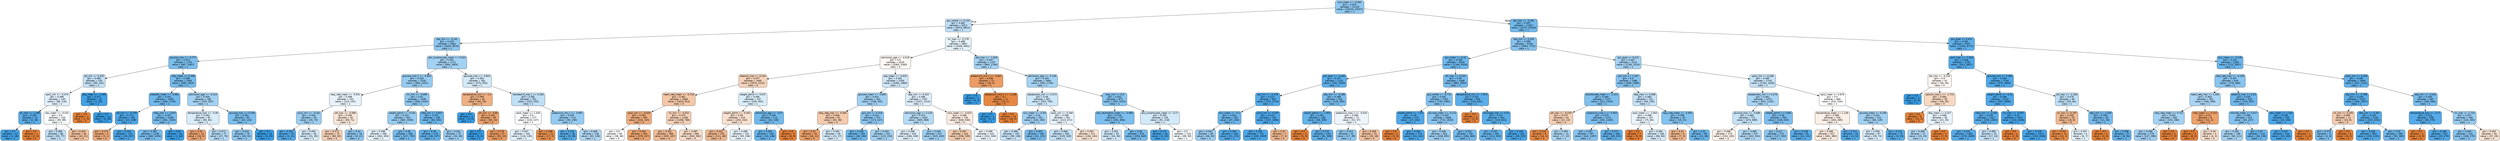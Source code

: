 digraph Tree {
node [shape=box, style="filled, rounded", color="black", fontname="helvetica"] ;
edge [fontname="helvetica"] ;
0 [label="bun_mean <= -0.394\ngini = 0.423\nsamples = 21130\nvalue = [10153, 23337]\nclass = 1", fillcolor="#8fc8f0"] ;
1 [label="gcs_verbal <= 0.155\ngini = 0.482\nsamples = 9313\nvalue = [5974, 8811]\nclass = 1", fillcolor="#bfdff7"] ;
0 -> 1 [labeldistance=2.5, labelangle=45, headlabel="True"] ;
2 [label="sbp_min <= -0.141\ngini = 0.419\nsamples = 3461\nvalue = [1646, 3870]\nclass = 1", fillcolor="#8dc7f0"] ;
1 -> 2 ;
3 [label="glucose_max <= -0.777\ngini = 0.374\nsamples = 1750\nvalue = [687, 2067]\nclass = 1", fillcolor="#7bbeee"] ;
2 -> 3 ;
4 [label="ptt_min <= 0.435\ngini = 0.484\nsamples = 155\nvalue = [99, 142]\nclass = 1", fillcolor="#c3e1f7"] ;
3 -> 4 ;
5 [label="spo2_min <= -0.475\ngini = 0.496\nsamples = 140\nvalue = [98, 116]\nclass = 1", fillcolor="#e0f0fb"] ;
4 -> 5 ;
6 [label="ph_max <= 1.398\ngini = 0.245\nsamples = 14\nvalue = [3, 18]\nclass = 1", fillcolor="#5aade9"] ;
5 -> 6 ;
7 [label="gini = 0.1\nsamples = 13\nvalue = [1, 18]\nclass = 1", fillcolor="#44a2e6"] ;
6 -> 7 ;
8 [label="gini = 0.0\nsamples = 1\nvalue = [2, 0]\nclass = 0", fillcolor="#e58139"] ;
6 -> 8 ;
9 [label="wbc_mean <= -0.031\ngini = 0.5\nsamples = 126\nvalue = [95, 98]\nclass = 1", fillcolor="#f9fcfe"] ;
5 -> 9 ;
10 [label="gini = 0.483\nsamples = 86\nvalue = [53, 77]\nclass = 1", fillcolor="#c1e0f7"] ;
9 -> 10 ;
11 [label="gini = 0.444\nsamples = 40\nvalue = [42, 21]\nclass = 0", fillcolor="#f2c09c"] ;
9 -> 11 ;
12 [label="dbp_mean <= -1.395\ngini = 0.071\nsamples = 15\nvalue = [1, 26]\nclass = 1", fillcolor="#41a1e6"] ;
4 -> 12 ;
13 [label="gini = 0.0\nsamples = 1\nvalue = [1, 0]\nclass = 0", fillcolor="#e58139"] ;
12 -> 13 ;
14 [label="gini = 0.0\nsamples = 14\nvalue = [0, 26]\nclass = 1", fillcolor="#399de5"] ;
12 -> 14 ;
15 [label="mbp_mean <= 0.398\ngini = 0.358\nsamples = 1595\nvalue = [588, 1925]\nclass = 1", fillcolor="#75bbed"] ;
3 -> 15 ;
16 [label="platelets_mean <= -0.981\ngini = 0.341\nsamples = 1409\nvalue = [483, 1728]\nclass = 1", fillcolor="#70b8ec"] ;
15 -> 16 ;
17 [label="ptt_min <= -0.709\ngini = 0.173\nsamples = 140\nvalue = [22, 208]\nclass = 1", fillcolor="#4ea7e8"] ;
16 -> 17 ;
18 [label="gini = 0.375\nsamples = 3\nvalue = [3, 1]\nclass = 0", fillcolor="#eeab7b"] ;
17 -> 18 ;
19 [label="gini = 0.154\nsamples = 137\nvalue = [19, 207]\nclass = 1", fillcolor="#4ba6e7"] ;
17 -> 19 ;
20 [label="mbp_max <= 1.943\ngini = 0.357\nsamples = 1269\nvalue = [461, 1520]\nclass = 1", fillcolor="#75bbed"] ;
16 -> 20 ;
21 [label="gini = 0.365\nsamples = 1228\nvalue = [460, 1456]\nclass = 1", fillcolor="#78bced"] ;
20 -> 21 ;
22 [label="gini = 0.03\nsamples = 41\nvalue = [1, 64]\nclass = 1", fillcolor="#3c9fe5"] ;
20 -> 22 ;
23 [label="admission_age <= -0.314\ngini = 0.454\nsamples = 186\nvalue = [105, 197]\nclass = 1", fillcolor="#a3d1f3"] ;
15 -> 23 ;
24 [label="temperature_max <= -0.46\ngini = 0.494\nsamples = 92\nvalue = [65, 81]\nclass = 1", fillcolor="#d8ecfa"] ;
23 -> 24 ;
25 [label="gini = 0.34\nsamples = 15\nvalue = [18, 5]\nclass = 0", fillcolor="#eca470"] ;
24 -> 25 ;
26 [label="gini = 0.472\nsamples = 77\nvalue = [47, 76]\nclass = 1", fillcolor="#b3daf5"] ;
24 -> 26 ;
27 [label="glucose_max <= 0.546\ngini = 0.381\nsamples = 94\nvalue = [40, 116]\nclass = 1", fillcolor="#7dbfee"] ;
23 -> 27 ;
28 [label="gini = 0.424\nsamples = 79\nvalue = [40, 91]\nclass = 1", fillcolor="#90c8f0"] ;
27 -> 28 ;
29 [label="gini = 0.0\nsamples = 15\nvalue = [0, 25]\nclass = 1", fillcolor="#399de5"] ;
27 -> 29 ;
30 [label="abs_lymphocytes_mean <= 0.024\ngini = 0.453\nsamples = 1711\nvalue = [959, 1803]\nclass = 1", fillcolor="#a2d1f3"] ;
2 -> 30 ;
31 [label="glucose_max.2 <= -0.643\ngini = 0.435\nsamples = 1320\nvalue = [684, 1451]\nclass = 1", fillcolor="#96cbf1"] ;
30 -> 31 ;
32 [label="resp_rate_mean <= -0.501\ngini = 0.498\nsamples = 152\nvalue = [124, 141]\nclass = 1", fillcolor="#e7f3fc"] ;
31 -> 32 ;
33 [label="pco2_min <= -0.261\ngini = 0.444\nsamples = 59\nvalue = [35, 70]\nclass = 1", fillcolor="#9ccef2"] ;
32 -> 33 ;
34 [label="gini = 0.202\nsamples = 19\nvalue = [4, 31]\nclass = 1", fillcolor="#53aae8"] ;
33 -> 34 ;
35 [label="gini = 0.493\nsamples = 40\nvalue = [31, 39]\nclass = 1", fillcolor="#d6ebfa"] ;
33 -> 35 ;
36 [label="ptt_max <= -0.089\ngini = 0.494\nsamples = 93\nvalue = [89, 71]\nclass = 0", fillcolor="#fae6d7"] ;
32 -> 36 ;
37 [label="gini = 0.473\nsamples = 75\nvalue = [80, 50]\nclass = 0", fillcolor="#f5d0b5"] ;
36 -> 37 ;
38 [label="gini = 0.42\nsamples = 18\nvalue = [9, 21]\nclass = 1", fillcolor="#8ec7f0"] ;
36 -> 38 ;
39 [label="inr_min <= -0.099\ngini = 0.42\nsamples = 1168\nvalue = [560, 1310]\nclass = 1", fillcolor="#8ec7f0"] ;
31 -> 39 ;
40 [label="weight_admit <= -0.331\ngini = 0.437\nsamples = 932\nvalue = [480, 1008]\nclass = 1", fillcolor="#97ccf1"] ;
39 -> 40 ;
41 [label="gini = 0.498\nsamples = 366\nvalue = [263, 303]\nclass = 1", fillcolor="#e5f2fc"] ;
40 -> 41 ;
42 [label="gini = 0.36\nsamples = 566\nvalue = [217, 705]\nclass = 1", fillcolor="#76bbed"] ;
40 -> 42 ;
43 [label="mbp_min <= 0.837\ngini = 0.331\nsamples = 236\nvalue = [80, 302]\nclass = 1", fillcolor="#6db7ec"] ;
39 -> 43 ;
44 [label="gini = 0.28\nsamples = 179\nvalue = [48, 237]\nclass = 1", fillcolor="#61b1ea"] ;
43 -> 44 ;
45 [label="gini = 0.442\nsamples = 57\nvalue = [32, 65]\nclass = 1", fillcolor="#9acdf2"] ;
43 -> 45 ;
46 [label="glucose_max <= -0.843\ngini = 0.492\nsamples = 391\nvalue = [275, 352]\nclass = 1", fillcolor="#d4eaf9"] ;
30 -> 46 ;
47 [label="temperature_min <= -1.4\ngini = 0.399\nsamples = 40\nvalue = [50, 19]\nclass = 0", fillcolor="#efb184"] ;
46 -> 47 ;
48 [label="gini = 0.0\nsamples = 2\nvalue = [0, 5]\nclass = 1", fillcolor="#399de5"] ;
47 -> 48 ;
49 [label="ph_min <= -0.86\ngini = 0.342\nsamples = 38\nvalue = [50, 14]\nclass = 0", fillcolor="#eca470"] ;
47 -> 49 ;
50 [label="gini = 0.0\nsamples = 1\nvalue = [0, 4]\nclass = 1", fillcolor="#399de5"] ;
49 -> 50 ;
51 [label="gini = 0.278\nsamples = 37\nvalue = [50, 10]\nclass = 0", fillcolor="#ea9a61"] ;
49 -> 51 ;
52 [label="hematocrit_max.1 <= 0.283\ngini = 0.481\nsamples = 351\nvalue = [225, 333]\nclass = 1", fillcolor="#bfdff7"] ;
46 -> 52 ;
53 [label="spo2_mean <= 1.203\ngini = 0.5\nsamples = 177\nvalue = [133, 137]\nclass = 1", fillcolor="#f9fcfe"] ;
52 -> 53 ;
54 [label="gini = 0.497\nsamples = 165\nvalue = [116, 135]\nclass = 1", fillcolor="#e3f1fb"] ;
53 -> 54 ;
55 [label="gini = 0.188\nsamples = 12\nvalue = [17, 2]\nclass = 0", fillcolor="#e89050"] ;
53 -> 55 ;
56 [label="potassium_min.1 <= -0.997\ngini = 0.435\nsamples = 174\nvalue = [92, 196]\nclass = 1", fillcolor="#96cbf1"] ;
52 -> 56 ;
57 [label="gini = 0.233\nsamples = 36\nvalue = [9, 58]\nclass = 1", fillcolor="#58ace9"] ;
56 -> 57 ;
58 [label="gini = 0.469\nsamples = 138\nvalue = [83, 138]\nclass = 1", fillcolor="#b0d8f5"] ;
56 -> 58 ;
59 [label="inr_max <= -0.178\ngini = 0.498\nsamples = 5852\nvalue = [4328, 4941]\nclass = 1", fillcolor="#e6f3fc"] ;
1 -> 59 ;
60 [label="admission_age <= -0.518\ngini = 0.5\nsamples = 4145\nvalue = [3365, 3183]\nclass = 0", fillcolor="#fef8f4"] ;
59 -> 60 ;
61 [label="totalco2_max <= 0.244\ngini = 0.477\nsamples = 1945\nvalue = [1870, 1215]\nclass = 0", fillcolor="#f6d3ba"] ;
60 -> 61 ;
62 [label="heart_rate_mean <= -0.724\ngini = 0.461\nsamples = 1608\nvalue = [1624, 913]\nclass = 0", fillcolor="#f4c8a8"] ;
61 -> 62 ;
63 [label="spo2_min <= -0.029\ngini = 0.383\nsamples = 360\nvalue = [416, 145]\nclass = 0", fillcolor="#eead7e"] ;
62 -> 63 ;
64 [label="gini = 0.5\nsamples = 56\nvalue = [38, 38]\nclass = 0", fillcolor="#ffffff"] ;
63 -> 64 ;
65 [label="gini = 0.344\nsamples = 304\nvalue = [378, 107]\nclass = 0", fillcolor="#eca571"] ;
63 -> 65 ;
66 [label="inr_min <= -0.533\ngini = 0.475\nsamples = 1248\nvalue = [1208, 768]\nclass = 0", fillcolor="#f6d1b7"] ;
62 -> 66 ;
67 [label="gini = 0.432\nsamples = 366\nvalue = [405, 187]\nclass = 0", fillcolor="#f1bb94"] ;
66 -> 67 ;
68 [label="gini = 0.487\nsamples = 882\nvalue = [803, 581]\nclass = 0", fillcolor="#f8dcc8"] ;
66 -> 68 ;
69 [label="weight_admit <= 0.537\ngini = 0.495\nsamples = 337\nvalue = [246, 302]\nclass = 1", fillcolor="#daedfa"] ;
61 -> 69 ;
70 [label="weight_admit <= -0.403\ngini = 0.49\nsamples = 224\nvalue = [204, 154]\nclass = 0", fillcolor="#f9e0ce"] ;
69 -> 70 ;
71 [label="gini = 0.422\nsamples = 101\nvalue = [111, 48]\nclass = 0", fillcolor="#f0b78f"] ;
70 -> 71 ;
72 [label="gini = 0.498\nsamples = 123\nvalue = [93, 106]\nclass = 1", fillcolor="#e7f3fc"] ;
70 -> 72 ;
73 [label="admission_age <= -0.57\ngini = 0.344\nsamples = 113\nvalue = [42, 148]\nclass = 1", fillcolor="#71b9ec"] ;
69 -> 73 ;
74 [label="gini = 0.304\nsamples = 108\nvalue = [34, 148]\nclass = 1", fillcolor="#66b4eb"] ;
73 -> 74 ;
75 [label="gini = 0.0\nsamples = 5\nvalue = [8, 0]\nclass = 0", fillcolor="#e58139"] ;
73 -> 75 ;
76 [label="sbp_mean <= -0.633\ngini = 0.491\nsamples = 2200\nvalue = [1495, 1968]\nclass = 1", fillcolor="#cfe7f9"] ;
60 -> 76 ;
77 [label="glucose_mean <= -0.893\ngini = 0.451\nsamples = 433\nvalue = [238, 455]\nclass = 1", fillcolor="#a1d0f3"] ;
76 -> 77 ;
78 [label="resp_rate_max <= -0.364\ngini = 0.466\nsamples = 61\nvalue = [65, 38]\nclass = 0", fillcolor="#f4cbad"] ;
77 -> 78 ;
79 [label="gini = 0.32\nsamples = 32\nvalue = [44, 11]\nclass = 0", fillcolor="#eca06a"] ;
78 -> 79 ;
80 [label="gini = 0.492\nsamples = 29\nvalue = [21, 27]\nclass = 1", fillcolor="#d3e9f9"] ;
78 -> 80 ;
81 [label="gcs_min <= 0.318\ngini = 0.414\nsamples = 372\nvalue = [173, 417]\nclass = 1", fillcolor="#8bc6f0"] ;
77 -> 81 ;
82 [label="gini = 0.328\nsamples = 150\nvalue = [48, 184]\nclass = 1", fillcolor="#6db7ec"] ;
81 -> 82 ;
83 [label="gini = 0.454\nsamples = 222\nvalue = [125, 233]\nclass = 1", fillcolor="#a3d2f3"] ;
81 -> 83 ;
84 [label="dbp_min <= 0.416\ngini = 0.496\nsamples = 1767\nvalue = [1257, 1513]\nclass = 1", fillcolor="#ddeefb"] ;
76 -> 84 ;
85 [label="admission_age <= 0.216\ngini = 0.474\nsamples = 1033\nvalue = [609, 968]\nclass = 1", fillcolor="#b6dbf5"] ;
84 -> 85 ;
86 [label="gini = 0.496\nsamples = 416\nvalue = [284, 338]\nclass = 1", fillcolor="#dfeffb"] ;
85 -> 86 ;
87 [label="gini = 0.449\nsamples = 617\nvalue = [325, 630]\nclass = 1", fillcolor="#9fd0f2"] ;
85 -> 87 ;
88 [label="bun_mean <= -0.615\ngini = 0.496\nsamples = 734\nvalue = [648, 545]\nclass = 0", fillcolor="#fbebe0"] ;
84 -> 88 ;
89 [label="gini = 0.467\nsamples = 324\nvalue = [336, 199]\nclass = 0", fillcolor="#f4ccae"] ;
88 -> 89 ;
90 [label="gini = 0.499\nsamples = 410\nvalue = [312, 346]\nclass = 1", fillcolor="#ecf5fc"] ;
88 -> 90 ;
91 [label="sbp_max <= -1.829\ngini = 0.457\nsamples = 1707\nvalue = [963, 1758]\nclass = 1", fillcolor="#a5d3f3"] ;
59 -> 91 ;
92 [label="potassium_min.1 <= -0.821\ngini = 0.298\nsamples = 13\nvalue = [18, 4]\nclass = 0", fillcolor="#eb9d65"] ;
91 -> 92 ;
93 [label="gini = 0.0\nsamples = 2\nvalue = [0, 3]\nclass = 1", fillcolor="#399de5"] ;
92 -> 93 ;
94 [label="potassium_max.1 <= -1.109\ngini = 0.1\nsamples = 11\nvalue = [18, 1]\nclass = 0", fillcolor="#e68844"] ;
92 -> 94 ;
95 [label="gini = 0.0\nsamples = 1\nvalue = [0, 1]\nclass = 1", fillcolor="#399de5"] ;
94 -> 95 ;
96 [label="gini = 0.0\nsamples = 10\nvalue = [18, 0]\nclass = 0", fillcolor="#e58139"] ;
94 -> 96 ;
97 [label="admission_age <= -0.139\ngini = 0.455\nsamples = 1694\nvalue = [945, 1754]\nclass = 1", fillcolor="#a4d2f3"] ;
91 -> 97 ;
98 [label="baseexcess_min <= 0.073\ngini = 0.49\nsamples = 822\nvalue = [553, 740]\nclass = 1", fillcolor="#cde6f8"] ;
97 -> 98 ;
99 [label="bun_mean <= -0.59\ngini = 0.45\nsamples = 261\nvalue = [140, 269]\nclass = 1", fillcolor="#a0d0f3"] ;
98 -> 99 ;
100 [label="gini = 0.486\nsamples = 155\nvalue = [99, 138]\nclass = 1", fillcolor="#c7e3f8"] ;
99 -> 100 ;
101 [label="gini = 0.363\nsamples = 106\nvalue = [41, 131]\nclass = 1", fillcolor="#77bced"] ;
99 -> 101 ;
102 [label="spo2_min <= 0.268\ngini = 0.498\nsamples = 561\nvalue = [413, 471]\nclass = 1", fillcolor="#e7f3fc"] ;
98 -> 102 ;
103 [label="gini = 0.484\nsamples = 350\nvalue = [229, 328]\nclass = 1", fillcolor="#c3e1f7"] ;
102 -> 103 ;
104 [label="gini = 0.492\nsamples = 211\nvalue = [184, 143]\nclass = 0", fillcolor="#f9e3d3"] ;
102 -> 104 ;
105 [label="mbp_min <= 0.6\ngini = 0.402\nsamples = 872\nvalue = [392, 1014]\nclass = 1", fillcolor="#86c3ef"] ;
97 -> 105 ;
106 [label="abs_neutrophils_mean <= -0.999\ngini = 0.376\nsamples = 737\nvalue = [301, 896]\nclass = 1", fillcolor="#7cbeee"] ;
105 -> 106 ;
107 [label="gini = 0.491\nsamples = 63\nvalue = [43, 56]\nclass = 1", fillcolor="#d1e8f9"] ;
106 -> 107 ;
108 [label="gini = 0.36\nsamples = 674\nvalue = [258, 840]\nclass = 1", fillcolor="#76bbed"] ;
106 -> 108 ;
109 [label="abs_lymphocytes_mean <= -0.17\ngini = 0.492\nsamples = 135\nvalue = [91, 118]\nclass = 1", fillcolor="#d2e9f9"] ;
105 -> 109 ;
110 [label="gini = 0.137\nsamples = 16\nvalue = [2, 25]\nclass = 1", fillcolor="#49a5e7"] ;
109 -> 110 ;
111 [label="gini = 0.5\nsamples = 119\nvalue = [89, 93]\nclass = 1", fillcolor="#f6fbfe"] ;
109 -> 111 ;
112 [label="ptt_max <= -0.281\ngini = 0.347\nsamples = 11817\nvalue = [4179, 14526]\nclass = 1", fillcolor="#72b9ec"] ;
0 -> 112 [labeldistance=2.5, labelangle=-45, headlabel="False"] ;
113 [label="sbp_min <= 0.105\ngini = 0.399\nsamples = 6760\nvalue = [2944, 7752]\nclass = 1", fillcolor="#84c2ef"] ;
112 -> 113 ;
114 [label="gcs_motor <= 0.26\ngini = 0.329\nsamples = 3629\nvalue = [1184, 4528]\nclass = 1", fillcolor="#6db7ec"] ;
113 -> 114 ;
115 [label="gcs_eyes <= -0.461\ngini = 0.257\nsamples = 1221\nvalue = [292, 1635]\nclass = 1", fillcolor="#5cafea"] ;
114 -> 115 ;
116 [label="ptt_min <= -0.578\ngini = 0.212\nsamples = 920\nvalue = [174, 1270]\nclass = 1", fillcolor="#54aae9"] ;
115 -> 116 ;
117 [label="bun_mean <= -0.1\ngini = 0.323\nsamples = 192\nvalue = [67, 264]\nclass = 1", fillcolor="#6bb6ec"] ;
116 -> 117 ;
118 [label="gini = 0.444\nsamples = 83\nvalue = [46, 92]\nclass = 1", fillcolor="#9ccef2"] ;
117 -> 118 ;
119 [label="gini = 0.194\nsamples = 109\nvalue = [21, 172]\nclass = 1", fillcolor="#51a9e8"] ;
117 -> 119 ;
120 [label="pco2_min <= 5.397\ngini = 0.174\nsamples = 728\nvalue = [107, 1006]\nclass = 1", fillcolor="#4ea7e8"] ;
116 -> 120 ;
121 [label="gini = 0.165\nsamples = 721\nvalue = [100, 1003]\nclass = 1", fillcolor="#4da7e8"] ;
120 -> 121 ;
122 [label="gini = 0.42\nsamples = 7\nvalue = [7, 3]\nclass = 0", fillcolor="#f0b78e"] ;
120 -> 122 ;
123 [label="sbp_min <= -0.198\ngini = 0.369\nsamples = 301\nvalue = [118, 365]\nclass = 1", fillcolor="#79bded"] ;
115 -> 123 ;
124 [label="weight_admit <= -1.955\ngini = 0.291\nsamples = 229\nvalue = [66, 308]\nclass = 1", fillcolor="#63b2eb"] ;
123 -> 124 ;
125 [label="gini = 0.0\nsamples = 3\nvalue = [5, 0]\nclass = 0", fillcolor="#e58139"] ;
124 -> 125 ;
126 [label="gini = 0.276\nsamples = 226\nvalue = [61, 308]\nclass = 1", fillcolor="#60b0ea"] ;
124 -> 126 ;
127 [label="potassium_max.1 <= -0.034\ngini = 0.499\nsamples = 72\nvalue = [52, 57]\nclass = 1", fillcolor="#eef6fd"] ;
123 -> 127 ;
128 [label="gini = 0.423\nsamples = 41\nvalue = [17, 39]\nclass = 1", fillcolor="#8fc8f0"] ;
127 -> 128 ;
129 [label="gini = 0.449\nsamples = 31\nvalue = [35, 18]\nclass = 0", fillcolor="#f2c29f"] ;
127 -> 129 ;
130 [label="ph_max <= 0.152\ngini = 0.36\nsamples = 2408\nvalue = [892, 2893]\nclass = 1", fillcolor="#76bbed"] ;
114 -> 130 ;
131 [label="gcs_verbal <= -0.772\ngini = 0.391\nsamples = 1782\nvalue = [749, 2062]\nclass = 1", fillcolor="#81c1ee"] ;
130 -> 131 ;
132 [label="weight_admit <= -1.63\ngini = 0.18\nsamples = 176\nvalue = [27, 243]\nclass = 1", fillcolor="#4fa8e8"] ;
131 -> 132 ;
133 [label="gini = 0.0\nsamples = 2\nvalue = [3, 0]\nclass = 0", fillcolor="#e58139"] ;
132 -> 133 ;
134 [label="gini = 0.164\nsamples = 174\nvalue = [24, 243]\nclass = 1", fillcolor="#4da7e8"] ;
132 -> 134 ;
135 [label="glucose_mean <= -0.213\ngini = 0.407\nsamples = 1606\nvalue = [722, 1819]\nclass = 1", fillcolor="#88c4ef"] ;
131 -> 135 ;
136 [label="gini = 0.448\nsamples = 825\nvalue = [438, 855]\nclass = 1", fillcolor="#9ecff2"] ;
135 -> 136 ;
137 [label="gini = 0.352\nsamples = 781\nvalue = [284, 964]\nclass = 1", fillcolor="#73baed"] ;
135 -> 137 ;
138 [label="temperature_min <= -7.873\ngini = 0.251\nsamples = 626\nvalue = [143, 831]\nclass = 1", fillcolor="#5baee9"] ;
130 -> 138 ;
139 [label="gini = 0.0\nsamples = 2\nvalue = [3, 0]\nclass = 0", fillcolor="#e58139"] ;
138 -> 139 ;
140 [label="aniongap_max <= 0.02\ngini = 0.247\nsamples = 624\nvalue = [140, 831]\nclass = 1", fillcolor="#5aaee9"] ;
138 -> 140 ;
141 [label="gini = 0.297\nsamples = 392\nvalue = [112, 506]\nclass = 1", fillcolor="#65b3eb"] ;
140 -> 141 ;
142 [label="gini = 0.146\nsamples = 232\nvalue = [28, 325]\nclass = 1", fillcolor="#4aa5e7"] ;
140 -> 142 ;
143 [label="gcs_eyes <= 0.412\ngini = 0.457\nsamples = 3131\nvalue = [1760, 3224]\nclass = 1", fillcolor="#a5d2f3"] ;
113 -> 143 ;
144 [label="po2_min <= 1.287\ngini = 0.4\nsamples = 1388\nvalue = [606, 1588]\nclass = 1", fillcolor="#85c2ef"] ;
143 -> 144 ;
145 [label="bicarbonate_mean <= -2.311\ngini = 0.385\nsamples = 1237\nvalue = [512, 1453]\nclass = 1", fillcolor="#7fc0ee"] ;
144 -> 145 ;
146 [label="ptt_max <= -0.535\ngini = 0.472\nsamples = 24\nvalue = [21, 13]\nclass = 0", fillcolor="#f5cfb4"] ;
145 -> 146 ;
147 [label="gini = 0.124\nsamples = 9\nvalue = [14, 1]\nclass = 0", fillcolor="#e78a47"] ;
146 -> 147 ;
148 [label="gini = 0.465\nsamples = 15\nvalue = [7, 12]\nclass = 1", fillcolor="#acd6f4"] ;
146 -> 148 ;
149 [label="potassium_max.1 <= 0.563\ngini = 0.379\nsamples = 1213\nvalue = [491, 1440]\nclass = 1", fillcolor="#7dbeee"] ;
145 -> 149 ;
150 [label="gini = 0.403\nsamples = 947\nvalue = [422, 1087]\nclass = 1", fillcolor="#86c3ef"] ;
149 -> 150 ;
151 [label="gini = 0.274\nsamples = 266\nvalue = [69, 353]\nclass = 1", fillcolor="#60b0ea"] ;
149 -> 151 ;
152 [label="dbp_max <= 0.489\ngini = 0.484\nsamples = 151\nvalue = [94, 135]\nclass = 1", fillcolor="#c3e1f7"] ;
144 -> 152 ;
153 [label="spo2_mean <= -1.063\ngini = 0.498\nsamples = 107\nvalue = [75, 84]\nclass = 1", fillcolor="#eaf4fc"] ;
152 -> 153 ;
154 [label="gini = 0.0\nsamples = 7\nvalue = [9, 0]\nclass = 0", fillcolor="#e58139"] ;
153 -> 154 ;
155 [label="gini = 0.493\nsamples = 100\nvalue = [66, 84]\nclass = 1", fillcolor="#d5eaf9"] ;
153 -> 155 ;
156 [label="resp_rate_mean <= -0.955\ngini = 0.396\nsamples = 44\nvalue = [19, 51]\nclass = 1", fillcolor="#83c2ef"] ;
152 -> 156 ;
157 [label="gini = 0.42\nsamples = 6\nvalue = [7, 3]\nclass = 0", fillcolor="#f0b78e"] ;
156 -> 157 ;
158 [label="gini = 0.32\nsamples = 38\nvalue = [12, 48]\nclass = 1", fillcolor="#6ab6ec"] ;
156 -> 158 ;
159 [label="spo2_min <= 0.268\ngini = 0.485\nsamples = 1743\nvalue = [1154, 1636]\nclass = 1", fillcolor="#c5e2f7"] ;
143 -> 159 ;
160 [label="baseexcess_min <= 0.276\ngini = 0.461\nsamples = 1074\nvalue = [622, 1102]\nclass = 1", fillcolor="#a9d4f4"] ;
159 -> 160 ;
161 [label="glucose_max <= -0.688\ngini = 0.485\nsamples = 711\nvalue = [474, 669]\nclass = 1", fillcolor="#c5e2f7"] ;
160 -> 161 ;
162 [label="gini = 0.498\nsamples = 174\nvalue = [152, 135]\nclass = 0", fillcolor="#fcf1e9"] ;
161 -> 162 ;
163 [label="gini = 0.469\nsamples = 537\nvalue = [322, 534]\nclass = 1", fillcolor="#b0d8f5"] ;
161 -> 163 ;
164 [label="weight_admit <= 0.682\ngini = 0.38\nsamples = 363\nvalue = [148, 433]\nclass = 1", fillcolor="#7dbeee"] ;
160 -> 164 ;
165 [label="gini = 0.417\nsamples = 272\nvalue = [127, 302]\nclass = 1", fillcolor="#8cc6f0"] ;
164 -> 165 ;
166 [label="gini = 0.238\nsamples = 91\nvalue = [21, 131]\nclass = 1", fillcolor="#59ade9"] ;
164 -> 166 ;
167 [label="spo2_mean <= 0.876\ngini = 0.5\nsamples = 669\nvalue = [532, 534]\nclass = 1", fillcolor="#feffff"] ;
159 -> 167 ;
168 [label="temperature_mean <= 1.139\ngini = 0.498\nsamples = 545\nvalue = [464, 405]\nclass = 0", fillcolor="#fcefe6"] ;
167 -> 168 ;
169 [label="gini = 0.496\nsamples = 527\nvalue = [461, 383]\nclass = 0", fillcolor="#fbeadd"] ;
168 -> 169 ;
170 [label="gini = 0.211\nsamples = 18\nvalue = [3, 22]\nclass = 1", fillcolor="#54aae9"] ;
168 -> 170 ;
171 [label="glucose_mean <= 0.108\ngini = 0.452\nsamples = 124\nvalue = [68, 129]\nclass = 1", fillcolor="#a1d1f3"] ;
167 -> 171 ;
172 [label="gini = 0.494\nsamples = 87\nvalue = [59, 74]\nclass = 1", fillcolor="#d7ebfa"] ;
171 -> 172 ;
173 [label="gini = 0.242\nsamples = 37\nvalue = [9, 55]\nclass = 1", fillcolor="#59ade9"] ;
171 -> 173 ;
174 [label="gcs_eyes <= 0.412\ngini = 0.261\nsamples = 5057\nvalue = [1235, 6774]\nclass = 1", fillcolor="#5dafea"] ;
112 -> 174 ;
175 [label="spo2_max <= -2.923\ngini = 0.204\nsamples = 2792\nvalue = [512, 3937]\nclass = 1", fillcolor="#53aae8"] ;
174 -> 175 ;
176 [label="ptt_max <= -0.233\ngini = 0.5\nsamples = 42\nvalue = [36, 34]\nclass = 0", fillcolor="#fef8f4"] ;
175 -> 176 ;
177 [label="gini = 0.0\nsamples = 3\nvalue = [0, 9]\nclass = 1", fillcolor="#399de5"] ;
176 -> 177 ;
178 [label="calcium_max.1 <= -1.713\ngini = 0.484\nsamples = 39\nvalue = [36, 25]\nclass = 0", fillcolor="#f7d8c2"] ;
176 -> 178 ;
179 [label="gini = 0.0\nsamples = 9\nvalue = [14, 0]\nclass = 0", fillcolor="#e58139"] ;
178 -> 179 ;
180 [label="dbp_mean <= 0.257\ngini = 0.498\nsamples = 30\nvalue = [22, 25]\nclass = 1", fillcolor="#e7f3fc"] ;
178 -> 180 ;
181 [label="gini = 0.469\nsamples = 27\nvalue = [15, 25]\nclass = 1", fillcolor="#b0d8f5"] ;
180 -> 181 ;
182 [label="gini = 0.0\nsamples = 3\nvalue = [7, 0]\nclass = 0", fillcolor="#e58139"] ;
180 -> 182 ;
183 [label="glucose_min <= 3.383\ngini = 0.194\nsamples = 2750\nvalue = [476, 3903]\nclass = 1", fillcolor="#51a9e8"] ;
175 -> 183 ;
184 [label="weight_admit <= -0.12\ngini = 0.186\nsamples = 2701\nvalue = [447, 3859]\nclass = 1", fillcolor="#50a8e8"] ;
183 -> 184 ;
185 [label="mbp_min <= 1.548\ngini = 0.239\nsamples = 1327\nvalue = [295, 1833]\nclass = 1", fillcolor="#59ade9"] ;
184 -> 185 ;
186 [label="gini = 0.231\nsamples = 1304\nvalue = [278, 1809]\nclass = 1", fillcolor="#57ace9"] ;
185 -> 186 ;
187 [label="gini = 0.485\nsamples = 23\nvalue = [17, 24]\nclass = 1", fillcolor="#c5e2f7"] ;
185 -> 187 ;
188 [label="inr_max <= -0.557\ngini = 0.13\nsamples = 1374\nvalue = [152, 2026]\nclass = 1", fillcolor="#48a4e7"] ;
184 -> 188 ;
189 [label="gini = 0.0\nsamples = 1\nvalue = [2, 0]\nclass = 0", fillcolor="#e58139"] ;
188 -> 189 ;
190 [label="gini = 0.128\nsamples = 1373\nvalue = [150, 2026]\nclass = 1", fillcolor="#48a4e7"] ;
188 -> 190 ;
191 [label="ph_max <= -2.183\ngini = 0.479\nsamples = 49\nvalue = [29, 44]\nclass = 1", fillcolor="#bcdef6"] ;
183 -> 191 ;
192 [label="inr_min <= 0.787\ngini = 0.426\nsamples = 20\nvalue = [18, 8]\nclass = 0", fillcolor="#f1b991"] ;
191 -> 192 ;
193 [label="gini = 0.142\nsamples = 11\nvalue = [12, 1]\nclass = 0", fillcolor="#e78c49"] ;
192 -> 193 ;
194 [label="gini = 0.497\nsamples = 9\nvalue = [6, 7]\nclass = 1", fillcolor="#e3f1fb"] ;
192 -> 194 ;
195 [label="dbp_min <= -2.556\ngini = 0.359\nsamples = 29\nvalue = [11, 36]\nclass = 1", fillcolor="#76bbed"] ;
191 -> 195 ;
196 [label="gini = 0.0\nsamples = 2\nvalue = [3, 0]\nclass = 0", fillcolor="#e58139"] ;
195 -> 196 ;
197 [label="gini = 0.298\nsamples = 27\nvalue = [8, 36]\nclass = 1", fillcolor="#65b3eb"] ;
195 -> 197 ;
198 [label="bun_mean <= -0.149\ngini = 0.324\nsamples = 2265\nvalue = [723, 2837]\nclass = 1", fillcolor="#6bb6ec"] ;
174 -> 198 ;
199 [label="resp_rate_max <= -0.248\ngini = 0.407\nsamples = 619\nvalue = [276, 696]\nclass = 1", fillcolor="#88c4ef"] ;
198 -> 199 ;
200 [label="heart_rate_max <= 1.304\ngini = 0.463\nsamples = 291\nvalue = [166, 289]\nclass = 1", fillcolor="#abd5f4"] ;
199 -> 200 ;
201 [label="resp_rate_mean <= 0.701\ngini = 0.455\nsamples = 283\nvalue = [154, 286]\nclass = 1", fillcolor="#a4d2f3"] ;
200 -> 201 ;
202 [label="gini = 0.448\nsamples = 279\nvalue = [147, 286]\nclass = 1", fillcolor="#9fcff2"] ;
201 -> 202 ;
203 [label="gini = 0.0\nsamples = 4\nvalue = [7, 0]\nclass = 0", fillcolor="#e58139"] ;
201 -> 203 ;
204 [label="mbp_mean <= -0.322\ngini = 0.32\nsamples = 8\nvalue = [12, 3]\nclass = 0", fillcolor="#eca06a"] ;
200 -> 204 ;
205 [label="gini = 0.0\nsamples = 3\nvalue = [8, 0]\nclass = 0", fillcolor="#e58139"] ;
204 -> 205 ;
206 [label="gini = 0.49\nsamples = 5\nvalue = [4, 3]\nclass = 0", fillcolor="#f8e0ce"] ;
204 -> 206 ;
207 [label="totalco2_max <= 0.02\ngini = 0.335\nsamples = 328\nvalue = [110, 407]\nclass = 1", fillcolor="#6fb7ec"] ;
199 -> 207 ;
208 [label="chloride_mean <= 0.027\ngini = 0.399\nsamples = 223\nvalue = [94, 247]\nclass = 1", fillcolor="#84c2ef"] ;
207 -> 208 ;
209 [label="gini = 0.456\nsamples = 108\nvalue = [60, 111]\nclass = 1", fillcolor="#a4d2f3"] ;
208 -> 209 ;
210 [label="gini = 0.32\nsamples = 115\nvalue = [34, 136]\nclass = 1", fillcolor="#6ab6ec"] ;
208 -> 210 ;
211 [label="wbc_mean <= 1.344\ngini = 0.165\nsamples = 105\nvalue = [16, 160]\nclass = 1", fillcolor="#4da7e8"] ;
207 -> 211 ;
212 [label="gini = 0.157\nsamples = 104\nvalue = [15, 160]\nclass = 1", fillcolor="#4ca6e7"] ;
211 -> 212 ;
213 [label="gini = 0.0\nsamples = 1\nvalue = [1, 0]\nclass = 0", fillcolor="#e58139"] ;
211 -> 213 ;
214 [label="spo2_min <= 0.268\ngini = 0.286\nsamples = 1646\nvalue = [447, 2141]\nclass = 1", fillcolor="#62b1ea"] ;
198 -> 214 ;
215 [label="sbp_min <= -2.798\ngini = 0.248\nsamples = 1153\nvalue = [264, 1557]\nclass = 1", fillcolor="#5baee9"] ;
214 -> 215 ;
216 [label="inr_min <= 0.255\ngini = 0.469\nsamples = 11\nvalue = [10, 6]\nclass = 0", fillcolor="#f5cdb0"] ;
215 -> 216 ;
217 [label="gini = 0.375\nsamples = 5\nvalue = [2, 6]\nclass = 1", fillcolor="#7bbeee"] ;
216 -> 217 ;
218 [label="gini = 0.0\nsamples = 6\nvalue = [8, 0]\nclass = 0", fillcolor="#e58139"] ;
216 -> 218 ;
219 [label="dbp_min <= 0.307\ngini = 0.242\nsamples = 1142\nvalue = [254, 1551]\nclass = 1", fillcolor="#59ade9"] ;
215 -> 219 ;
220 [label="gini = 0.208\nsamples = 853\nvalue = [159, 1191]\nclass = 1", fillcolor="#53aae8"] ;
219 -> 220 ;
221 [label="gini = 0.33\nsamples = 289\nvalue = [95, 360]\nclass = 1", fillcolor="#6db7ec"] ;
219 -> 221 ;
222 [label="sbp_min <= -0.242\ngini = 0.363\nsamples = 493\nvalue = [183, 584]\nclass = 1", fillcolor="#77bced"] ;
214 -> 222 ;
223 [label="temperature_max <= -3.71\ngini = 0.211\nsamples = 208\nvalue = [38, 279]\nclass = 1", fillcolor="#54aae9"] ;
222 -> 223 ;
224 [label="gini = 0.0\nsamples = 1\nvalue = [3, 0]\nclass = 0", fillcolor="#e58139"] ;
223 -> 224 ;
225 [label="gini = 0.198\nsamples = 207\nvalue = [35, 279]\nclass = 1", fillcolor="#52a9e8"] ;
223 -> 225 ;
226 [label="inr_max <= 1.716\ngini = 0.437\nsamples = 285\nvalue = [145, 305]\nclass = 1", fillcolor="#97ccf1"] ;
222 -> 226 ;
227 [label="gini = 0.404\nsamples = 241\nvalue = [108, 276]\nclass = 1", fillcolor="#86c3ef"] ;
226 -> 227 ;
228 [label="gini = 0.493\nsamples = 44\nvalue = [37, 29]\nclass = 0", fillcolor="#f9e4d4"] ;
226 -> 228 ;
}